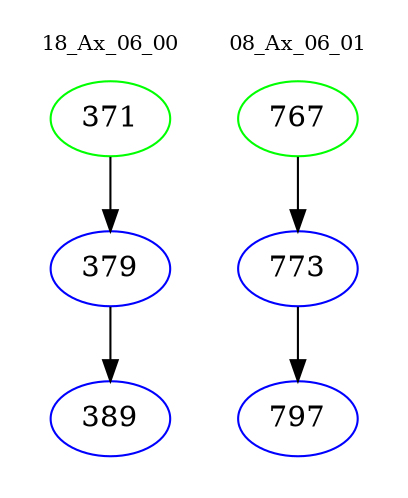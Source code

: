digraph{
subgraph cluster_0 {
color = white
label = "18_Ax_06_00";
fontsize=10;
T0_371 [label="371", color="green"]
T0_371 -> T0_379 [color="black"]
T0_379 [label="379", color="blue"]
T0_379 -> T0_389 [color="black"]
T0_389 [label="389", color="blue"]
}
subgraph cluster_1 {
color = white
label = "08_Ax_06_01";
fontsize=10;
T1_767 [label="767", color="green"]
T1_767 -> T1_773 [color="black"]
T1_773 [label="773", color="blue"]
T1_773 -> T1_797 [color="black"]
T1_797 [label="797", color="blue"]
}
}
